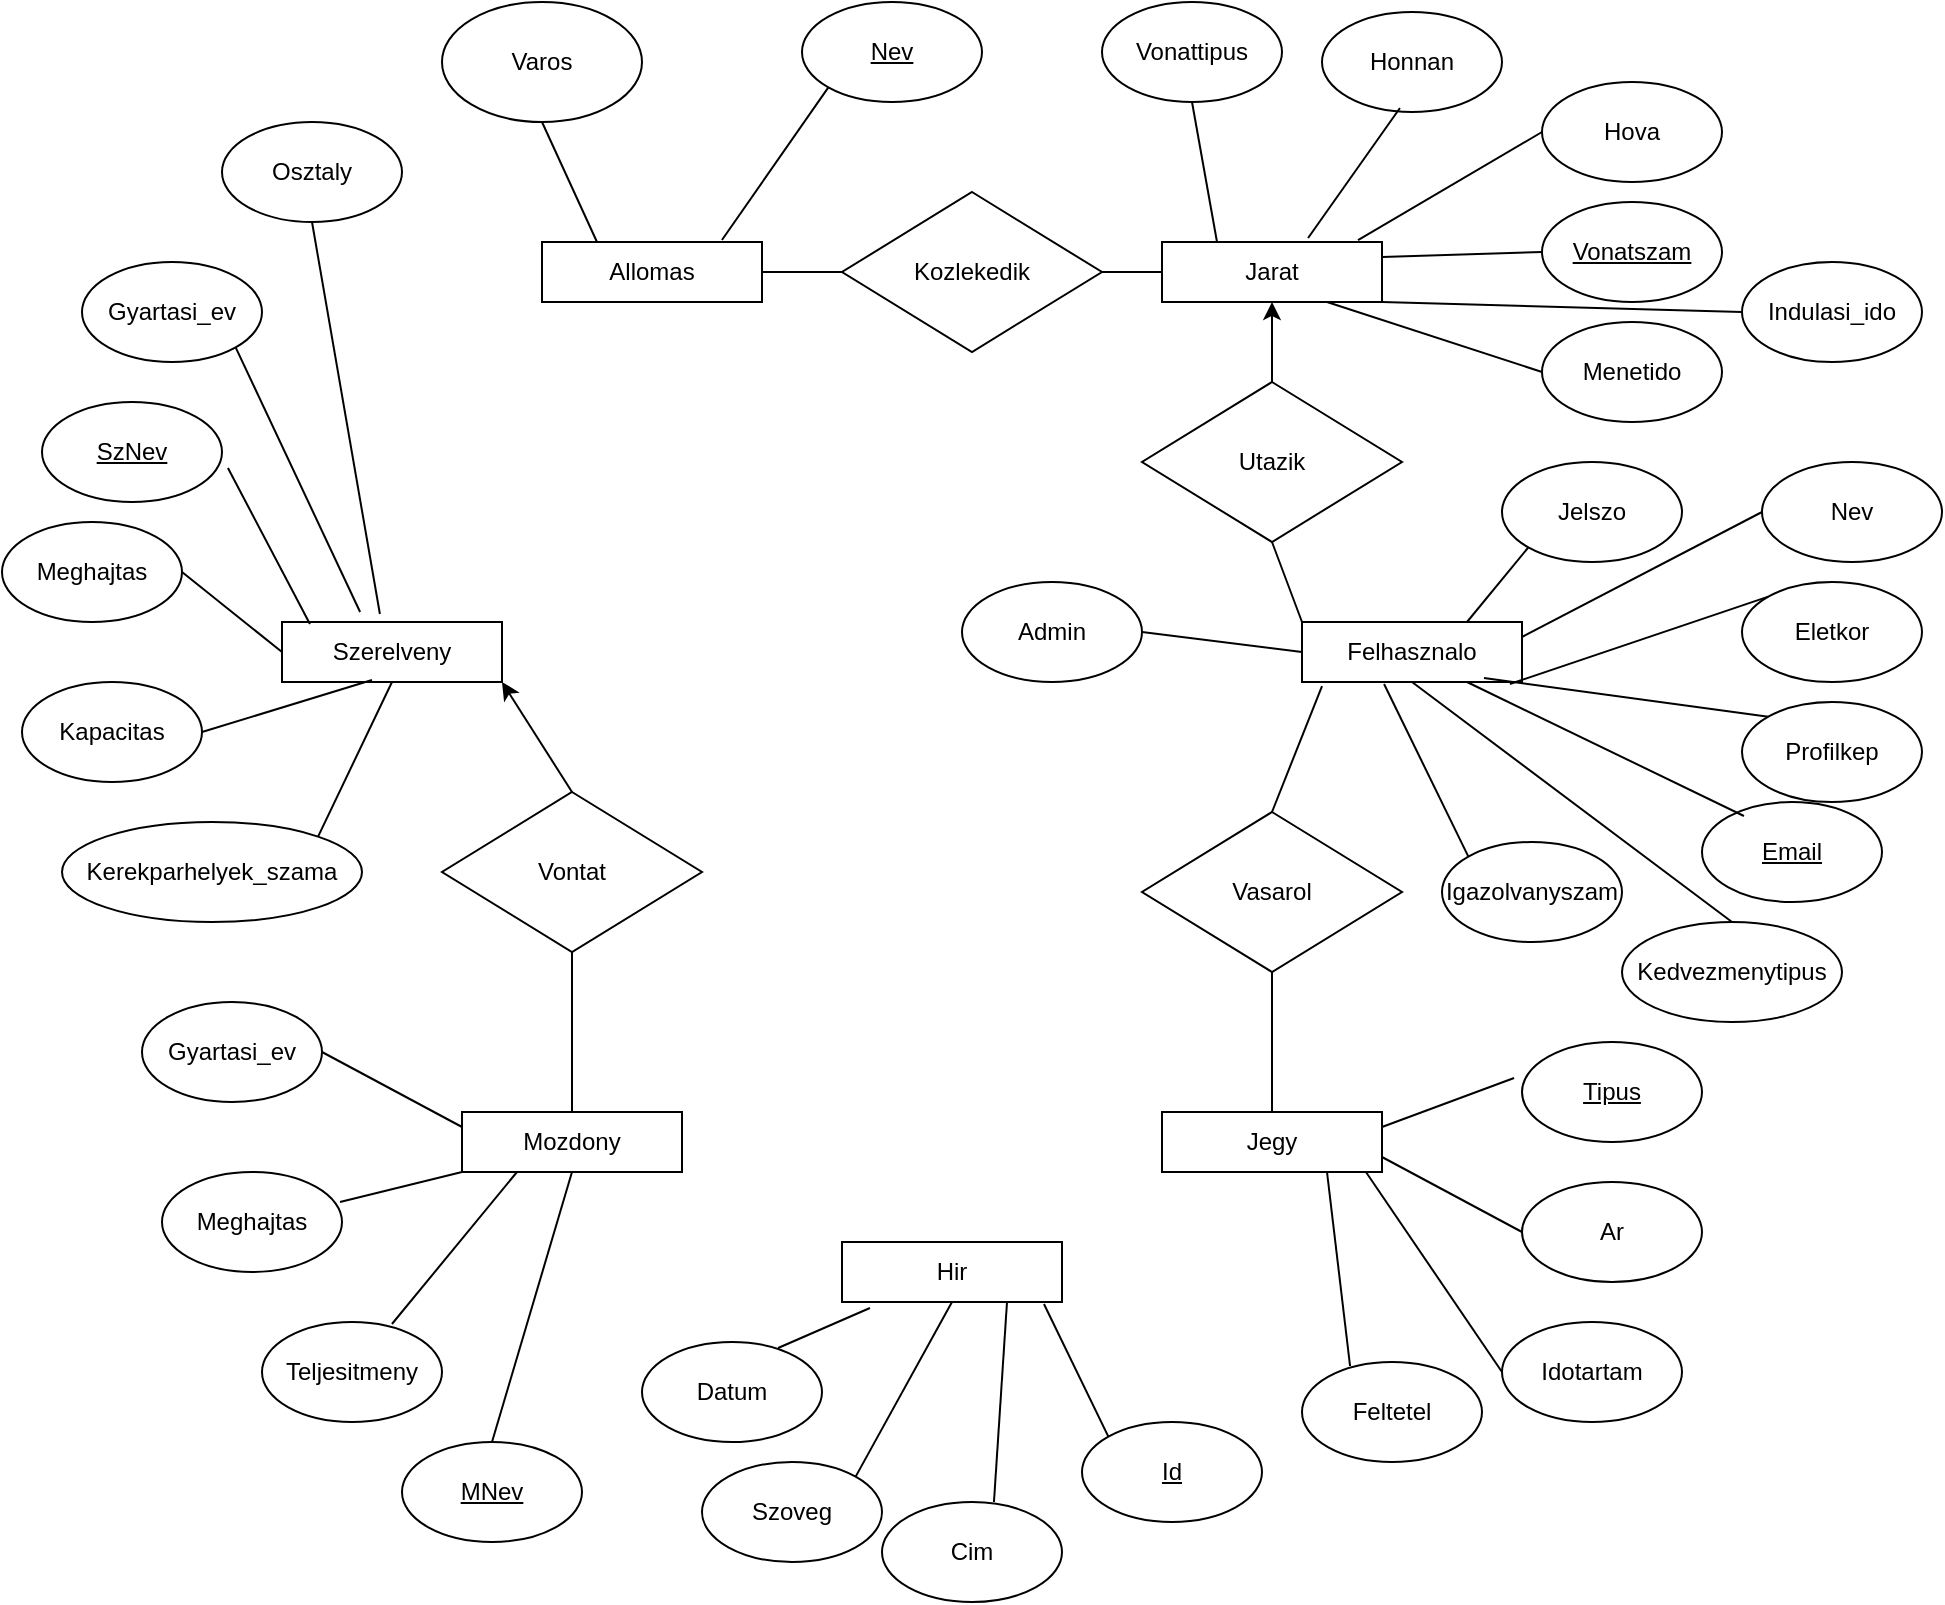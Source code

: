<mxfile version="22.1.2" type="device">
  <diagram name="1 oldal" id="36wSKTNMPmUcTjD_YmkS">
    <mxGraphModel dx="1802" dy="620" grid="1" gridSize="10" guides="1" tooltips="1" connect="1" arrows="1" fold="1" page="1" pageScale="1" pageWidth="827" pageHeight="1169" math="0" shadow="0">
      <root>
        <mxCell id="0" />
        <mxCell id="1" parent="0" />
        <mxCell id="YrC1Zh7UfG_3kBupLFQ--1" value="Allomas" style="rounded=0;whiteSpace=wrap;html=1;" parent="1" vertex="1">
          <mxGeometry x="170" y="150" width="110" height="30" as="geometry" />
        </mxCell>
        <mxCell id="YrC1Zh7UfG_3kBupLFQ--2" value="Varos" style="ellipse;whiteSpace=wrap;html=1;" parent="1" vertex="1">
          <mxGeometry x="120" y="30" width="100" height="60" as="geometry" />
        </mxCell>
        <mxCell id="YrC1Zh7UfG_3kBupLFQ--3" value="Nev" style="ellipse;whiteSpace=wrap;html=1;fontStyle=4" parent="1" vertex="1">
          <mxGeometry x="300" y="30" width="90" height="50" as="geometry" />
        </mxCell>
        <mxCell id="YrC1Zh7UfG_3kBupLFQ--4" value="" style="endArrow=none;html=1;rounded=0;entryX=0.5;entryY=1;entryDx=0;entryDy=0;exitX=0.25;exitY=0;exitDx=0;exitDy=0;" parent="1" source="YrC1Zh7UfG_3kBupLFQ--1" target="YrC1Zh7UfG_3kBupLFQ--2" edge="1">
          <mxGeometry width="50" height="50" relative="1" as="geometry">
            <mxPoint x="560" y="450" as="sourcePoint" />
            <mxPoint x="610" y="400" as="targetPoint" />
          </mxGeometry>
        </mxCell>
        <mxCell id="YrC1Zh7UfG_3kBupLFQ--5" value="" style="endArrow=none;html=1;rounded=0;exitX=0.818;exitY=-0.033;exitDx=0;exitDy=0;exitPerimeter=0;entryX=0;entryY=1;entryDx=0;entryDy=0;" parent="1" source="YrC1Zh7UfG_3kBupLFQ--1" target="YrC1Zh7UfG_3kBupLFQ--3" edge="1">
          <mxGeometry width="50" height="50" relative="1" as="geometry">
            <mxPoint x="560" y="450" as="sourcePoint" />
            <mxPoint x="610" y="400" as="targetPoint" />
          </mxGeometry>
        </mxCell>
        <mxCell id="YrC1Zh7UfG_3kBupLFQ--6" value="Jarat" style="rounded=0;whiteSpace=wrap;html=1;" parent="1" vertex="1">
          <mxGeometry x="480" y="150" width="110" height="30" as="geometry" />
        </mxCell>
        <mxCell id="YrC1Zh7UfG_3kBupLFQ--7" value="Honnan" style="ellipse;whiteSpace=wrap;html=1;fontStyle=0" parent="1" vertex="1">
          <mxGeometry x="560" y="35" width="90" height="50" as="geometry" />
        </mxCell>
        <mxCell id="YrC1Zh7UfG_3kBupLFQ--8" value="Hova" style="ellipse;whiteSpace=wrap;html=1;fontStyle=0" parent="1" vertex="1">
          <mxGeometry x="670" y="70" width="90" height="50" as="geometry" />
        </mxCell>
        <mxCell id="YrC1Zh7UfG_3kBupLFQ--9" value="Vonatszam" style="ellipse;whiteSpace=wrap;html=1;fontStyle=4" parent="1" vertex="1">
          <mxGeometry x="670" y="130" width="90" height="50" as="geometry" />
        </mxCell>
        <mxCell id="YrC1Zh7UfG_3kBupLFQ--10" value="Indulasi_ido" style="ellipse;whiteSpace=wrap;html=1;fontStyle=0" parent="1" vertex="1">
          <mxGeometry x="770" y="160" width="90" height="50" as="geometry" />
        </mxCell>
        <mxCell id="YrC1Zh7UfG_3kBupLFQ--11" value="Menetido" style="ellipse;whiteSpace=wrap;html=1;" parent="1" vertex="1">
          <mxGeometry x="670" y="190" width="90" height="50" as="geometry" />
        </mxCell>
        <mxCell id="YrC1Zh7UfG_3kBupLFQ--12" value="Vonattipus" style="ellipse;whiteSpace=wrap;html=1;" parent="1" vertex="1">
          <mxGeometry x="450" y="30" width="90" height="50" as="geometry" />
        </mxCell>
        <mxCell id="YrC1Zh7UfG_3kBupLFQ--13" value="" style="endArrow=none;html=1;rounded=0;entryX=0.5;entryY=1;entryDx=0;entryDy=0;exitX=0.25;exitY=0;exitDx=0;exitDy=0;" parent="1" source="YrC1Zh7UfG_3kBupLFQ--6" target="YrC1Zh7UfG_3kBupLFQ--12" edge="1">
          <mxGeometry width="50" height="50" relative="1" as="geometry">
            <mxPoint x="560" y="450" as="sourcePoint" />
            <mxPoint x="610" y="400" as="targetPoint" />
          </mxGeometry>
        </mxCell>
        <mxCell id="YrC1Zh7UfG_3kBupLFQ--14" value="" style="endArrow=none;html=1;rounded=0;entryX=0.433;entryY=0.96;entryDx=0;entryDy=0;entryPerimeter=0;exitX=0.664;exitY=-0.067;exitDx=0;exitDy=0;exitPerimeter=0;" parent="1" source="YrC1Zh7UfG_3kBupLFQ--6" target="YrC1Zh7UfG_3kBupLFQ--7" edge="1">
          <mxGeometry width="50" height="50" relative="1" as="geometry">
            <mxPoint x="560" y="450" as="sourcePoint" />
            <mxPoint x="610" y="400" as="targetPoint" />
          </mxGeometry>
        </mxCell>
        <mxCell id="YrC1Zh7UfG_3kBupLFQ--15" value="" style="endArrow=none;html=1;rounded=0;entryX=0;entryY=0.5;entryDx=0;entryDy=0;exitX=0.891;exitY=-0.033;exitDx=0;exitDy=0;exitPerimeter=0;" parent="1" source="YrC1Zh7UfG_3kBupLFQ--6" target="YrC1Zh7UfG_3kBupLFQ--8" edge="1">
          <mxGeometry width="50" height="50" relative="1" as="geometry">
            <mxPoint x="560" y="450" as="sourcePoint" />
            <mxPoint x="610" y="400" as="targetPoint" />
          </mxGeometry>
        </mxCell>
        <mxCell id="YrC1Zh7UfG_3kBupLFQ--16" value="" style="endArrow=none;html=1;rounded=0;entryX=0;entryY=0.5;entryDx=0;entryDy=0;exitX=1;exitY=0.25;exitDx=0;exitDy=0;" parent="1" source="YrC1Zh7UfG_3kBupLFQ--6" target="YrC1Zh7UfG_3kBupLFQ--9" edge="1">
          <mxGeometry width="50" height="50" relative="1" as="geometry">
            <mxPoint x="560" y="450" as="sourcePoint" />
            <mxPoint x="610" y="400" as="targetPoint" />
          </mxGeometry>
        </mxCell>
        <mxCell id="YrC1Zh7UfG_3kBupLFQ--17" value="" style="endArrow=none;html=1;rounded=0;entryX=0;entryY=0.5;entryDx=0;entryDy=0;exitX=0.75;exitY=1;exitDx=0;exitDy=0;" parent="1" source="YrC1Zh7UfG_3kBupLFQ--6" target="YrC1Zh7UfG_3kBupLFQ--11" edge="1">
          <mxGeometry width="50" height="50" relative="1" as="geometry">
            <mxPoint x="560" y="450" as="sourcePoint" />
            <mxPoint x="610" y="400" as="targetPoint" />
          </mxGeometry>
        </mxCell>
        <mxCell id="YrC1Zh7UfG_3kBupLFQ--18" value="" style="endArrow=none;html=1;rounded=0;entryX=0;entryY=0.5;entryDx=0;entryDy=0;exitX=1;exitY=1;exitDx=0;exitDy=0;" parent="1" source="YrC1Zh7UfG_3kBupLFQ--6" target="YrC1Zh7UfG_3kBupLFQ--10" edge="1">
          <mxGeometry width="50" height="50" relative="1" as="geometry">
            <mxPoint x="560" y="450" as="sourcePoint" />
            <mxPoint x="610" y="400" as="targetPoint" />
          </mxGeometry>
        </mxCell>
        <mxCell id="YrC1Zh7UfG_3kBupLFQ--19" value="Felhasznalo" style="rounded=0;whiteSpace=wrap;html=1;" parent="1" vertex="1">
          <mxGeometry x="550" y="340" width="110" height="30" as="geometry" />
        </mxCell>
        <mxCell id="YrC1Zh7UfG_3kBupLFQ--20" value="Nev" style="ellipse;whiteSpace=wrap;html=1;" parent="1" vertex="1">
          <mxGeometry x="780" y="260" width="90" height="50" as="geometry" />
        </mxCell>
        <mxCell id="YrC1Zh7UfG_3kBupLFQ--21" value="Eletkor" style="ellipse;whiteSpace=wrap;html=1;" parent="1" vertex="1">
          <mxGeometry x="770" y="320" width="90" height="50" as="geometry" />
        </mxCell>
        <mxCell id="YrC1Zh7UfG_3kBupLFQ--22" value="Email" style="ellipse;whiteSpace=wrap;html=1;fontStyle=4" parent="1" vertex="1">
          <mxGeometry x="750" y="430" width="90" height="50" as="geometry" />
        </mxCell>
        <mxCell id="YrC1Zh7UfG_3kBupLFQ--23" value="Kedvezmenytipus" style="ellipse;whiteSpace=wrap;html=1;" parent="1" vertex="1">
          <mxGeometry x="710" y="490" width="110" height="50" as="geometry" />
        </mxCell>
        <mxCell id="YrC1Zh7UfG_3kBupLFQ--24" value="Igazolvanyszam" style="ellipse;whiteSpace=wrap;html=1;" parent="1" vertex="1">
          <mxGeometry x="620" y="450" width="90" height="50" as="geometry" />
        </mxCell>
        <mxCell id="YrC1Zh7UfG_3kBupLFQ--25" value="Profilkep" style="ellipse;whiteSpace=wrap;html=1;" parent="1" vertex="1">
          <mxGeometry x="770" y="380" width="90" height="50" as="geometry" />
        </mxCell>
        <mxCell id="YrC1Zh7UfG_3kBupLFQ--26" value="" style="endArrow=none;html=1;rounded=0;entryX=0;entryY=0.5;entryDx=0;entryDy=0;exitX=1;exitY=0.25;exitDx=0;exitDy=0;" parent="1" source="YrC1Zh7UfG_3kBupLFQ--19" target="YrC1Zh7UfG_3kBupLFQ--20" edge="1">
          <mxGeometry width="50" height="50" relative="1" as="geometry">
            <mxPoint x="560" y="450" as="sourcePoint" />
            <mxPoint x="610" y="400" as="targetPoint" />
          </mxGeometry>
        </mxCell>
        <mxCell id="YrC1Zh7UfG_3kBupLFQ--27" value="" style="endArrow=none;html=1;rounded=0;entryX=0;entryY=0;entryDx=0;entryDy=0;exitX=0.945;exitY=1.033;exitDx=0;exitDy=0;exitPerimeter=0;" parent="1" source="YrC1Zh7UfG_3kBupLFQ--19" target="YrC1Zh7UfG_3kBupLFQ--21" edge="1">
          <mxGeometry width="50" height="50" relative="1" as="geometry">
            <mxPoint x="560" y="450" as="sourcePoint" />
            <mxPoint x="610" y="400" as="targetPoint" />
          </mxGeometry>
        </mxCell>
        <mxCell id="YrC1Zh7UfG_3kBupLFQ--28" value="" style="endArrow=none;html=1;rounded=0;entryX=0;entryY=0;entryDx=0;entryDy=0;exitX=0.827;exitY=0.933;exitDx=0;exitDy=0;exitPerimeter=0;" parent="1" source="YrC1Zh7UfG_3kBupLFQ--19" target="YrC1Zh7UfG_3kBupLFQ--25" edge="1">
          <mxGeometry width="50" height="50" relative="1" as="geometry">
            <mxPoint x="560" y="450" as="sourcePoint" />
            <mxPoint x="610" y="400" as="targetPoint" />
          </mxGeometry>
        </mxCell>
        <mxCell id="YrC1Zh7UfG_3kBupLFQ--29" value="" style="endArrow=none;html=1;rounded=0;entryX=0.233;entryY=0.14;entryDx=0;entryDy=0;entryPerimeter=0;exitX=0.75;exitY=1;exitDx=0;exitDy=0;" parent="1" source="YrC1Zh7UfG_3kBupLFQ--19" target="YrC1Zh7UfG_3kBupLFQ--22" edge="1">
          <mxGeometry width="50" height="50" relative="1" as="geometry">
            <mxPoint x="560" y="450" as="sourcePoint" />
            <mxPoint x="610" y="400" as="targetPoint" />
          </mxGeometry>
        </mxCell>
        <mxCell id="YrC1Zh7UfG_3kBupLFQ--30" value="" style="endArrow=none;html=1;rounded=0;exitX=0.5;exitY=0;exitDx=0;exitDy=0;entryX=0.5;entryY=1;entryDx=0;entryDy=0;" parent="1" source="YrC1Zh7UfG_3kBupLFQ--23" target="YrC1Zh7UfG_3kBupLFQ--19" edge="1">
          <mxGeometry width="50" height="50" relative="1" as="geometry">
            <mxPoint x="560" y="450" as="sourcePoint" />
            <mxPoint x="610" y="400" as="targetPoint" />
          </mxGeometry>
        </mxCell>
        <mxCell id="YrC1Zh7UfG_3kBupLFQ--31" value="" style="endArrow=none;html=1;rounded=0;entryX=0.373;entryY=1.033;entryDx=0;entryDy=0;entryPerimeter=0;exitX=0;exitY=0;exitDx=0;exitDy=0;" parent="1" source="YrC1Zh7UfG_3kBupLFQ--24" target="YrC1Zh7UfG_3kBupLFQ--19" edge="1">
          <mxGeometry width="50" height="50" relative="1" as="geometry">
            <mxPoint x="640" y="447" as="sourcePoint" />
            <mxPoint x="610" y="400" as="targetPoint" />
          </mxGeometry>
        </mxCell>
        <mxCell id="YrC1Zh7UfG_3kBupLFQ--33" value="Jegy" style="rounded=0;whiteSpace=wrap;html=1;" parent="1" vertex="1">
          <mxGeometry x="480" y="585" width="110" height="30" as="geometry" />
        </mxCell>
        <mxCell id="YrC1Zh7UfG_3kBupLFQ--35" value="Tipus" style="ellipse;whiteSpace=wrap;html=1;fontStyle=4" parent="1" vertex="1">
          <mxGeometry x="660" y="550" width="90" height="50" as="geometry" />
        </mxCell>
        <mxCell id="YrC1Zh7UfG_3kBupLFQ--36" value="Ar" style="ellipse;whiteSpace=wrap;html=1;" parent="1" vertex="1">
          <mxGeometry x="660" y="620" width="90" height="50" as="geometry" />
        </mxCell>
        <mxCell id="YrC1Zh7UfG_3kBupLFQ--37" value="Feltetel" style="ellipse;whiteSpace=wrap;html=1;" parent="1" vertex="1">
          <mxGeometry x="550" y="710" width="90" height="50" as="geometry" />
        </mxCell>
        <mxCell id="YrC1Zh7UfG_3kBupLFQ--38" value="Idotartam" style="ellipse;whiteSpace=wrap;html=1;" parent="1" vertex="1">
          <mxGeometry x="650" y="690" width="90" height="50" as="geometry" />
        </mxCell>
        <mxCell id="YrC1Zh7UfG_3kBupLFQ--39" value="" style="endArrow=none;html=1;rounded=0;entryX=-0.044;entryY=0.36;entryDx=0;entryDy=0;entryPerimeter=0;exitX=1;exitY=0.25;exitDx=0;exitDy=0;" parent="1" source="YrC1Zh7UfG_3kBupLFQ--33" target="YrC1Zh7UfG_3kBupLFQ--35" edge="1">
          <mxGeometry width="50" height="50" relative="1" as="geometry">
            <mxPoint x="560" y="450" as="sourcePoint" />
            <mxPoint x="610" y="400" as="targetPoint" />
          </mxGeometry>
        </mxCell>
        <mxCell id="YrC1Zh7UfG_3kBupLFQ--40" value="" style="endArrow=none;html=1;rounded=0;entryX=0;entryY=0.5;entryDx=0;entryDy=0;exitX=1;exitY=0.75;exitDx=0;exitDy=0;" parent="1" source="YrC1Zh7UfG_3kBupLFQ--33" target="YrC1Zh7UfG_3kBupLFQ--36" edge="1">
          <mxGeometry width="50" height="50" relative="1" as="geometry">
            <mxPoint x="560" y="450" as="sourcePoint" />
            <mxPoint x="610" y="400" as="targetPoint" />
          </mxGeometry>
        </mxCell>
        <mxCell id="YrC1Zh7UfG_3kBupLFQ--41" value="" style="endArrow=none;html=1;rounded=0;entryX=0;entryY=0.5;entryDx=0;entryDy=0;exitX=0.927;exitY=1;exitDx=0;exitDy=0;exitPerimeter=0;" parent="1" source="YrC1Zh7UfG_3kBupLFQ--33" target="YrC1Zh7UfG_3kBupLFQ--38" edge="1">
          <mxGeometry width="50" height="50" relative="1" as="geometry">
            <mxPoint x="560" y="450" as="sourcePoint" />
            <mxPoint x="610" y="400" as="targetPoint" />
          </mxGeometry>
        </mxCell>
        <mxCell id="YrC1Zh7UfG_3kBupLFQ--42" value="" style="endArrow=none;html=1;rounded=0;entryX=0.267;entryY=0.04;entryDx=0;entryDy=0;entryPerimeter=0;exitX=0.75;exitY=1;exitDx=0;exitDy=0;" parent="1" source="YrC1Zh7UfG_3kBupLFQ--33" target="YrC1Zh7UfG_3kBupLFQ--37" edge="1">
          <mxGeometry width="50" height="50" relative="1" as="geometry">
            <mxPoint x="560" y="450" as="sourcePoint" />
            <mxPoint x="610" y="400" as="targetPoint" />
          </mxGeometry>
        </mxCell>
        <mxCell id="YrC1Zh7UfG_3kBupLFQ--43" value="Hir" style="rounded=0;whiteSpace=wrap;html=1;" parent="1" vertex="1">
          <mxGeometry x="320" y="650" width="110" height="30" as="geometry" />
        </mxCell>
        <mxCell id="YrC1Zh7UfG_3kBupLFQ--44" value="Cim" style="ellipse;whiteSpace=wrap;html=1;" parent="1" vertex="1">
          <mxGeometry x="340" y="780" width="90" height="50" as="geometry" />
        </mxCell>
        <mxCell id="YrC1Zh7UfG_3kBupLFQ--45" value="Szoveg" style="ellipse;whiteSpace=wrap;html=1;" parent="1" vertex="1">
          <mxGeometry x="250" y="760" width="90" height="50" as="geometry" />
        </mxCell>
        <mxCell id="YrC1Zh7UfG_3kBupLFQ--46" value="Datum" style="ellipse;whiteSpace=wrap;html=1;" parent="1" vertex="1">
          <mxGeometry x="220" y="700" width="90" height="50" as="geometry" />
        </mxCell>
        <mxCell id="YrC1Zh7UfG_3kBupLFQ--47" value="Id" style="ellipse;whiteSpace=wrap;html=1;fontStyle=4" parent="1" vertex="1">
          <mxGeometry x="440" y="740" width="90" height="50" as="geometry" />
        </mxCell>
        <mxCell id="YrC1Zh7UfG_3kBupLFQ--48" value="" style="endArrow=none;html=1;rounded=0;exitX=0.756;exitY=0.06;exitDx=0;exitDy=0;exitPerimeter=0;entryX=0.127;entryY=1.1;entryDx=0;entryDy=0;entryPerimeter=0;" parent="1" source="YrC1Zh7UfG_3kBupLFQ--46" target="YrC1Zh7UfG_3kBupLFQ--43" edge="1">
          <mxGeometry width="50" height="50" relative="1" as="geometry">
            <mxPoint x="560" y="550" as="sourcePoint" />
            <mxPoint x="610" y="500" as="targetPoint" />
          </mxGeometry>
        </mxCell>
        <mxCell id="YrC1Zh7UfG_3kBupLFQ--49" value="" style="endArrow=none;html=1;rounded=0;exitX=1;exitY=0;exitDx=0;exitDy=0;entryX=0.5;entryY=1;entryDx=0;entryDy=0;" parent="1" source="YrC1Zh7UfG_3kBupLFQ--45" target="YrC1Zh7UfG_3kBupLFQ--43" edge="1">
          <mxGeometry width="50" height="50" relative="1" as="geometry">
            <mxPoint x="560" y="550" as="sourcePoint" />
            <mxPoint x="610" y="500" as="targetPoint" />
          </mxGeometry>
        </mxCell>
        <mxCell id="YrC1Zh7UfG_3kBupLFQ--50" value="" style="endArrow=none;html=1;rounded=0;exitX=0.622;exitY=0;exitDx=0;exitDy=0;exitPerimeter=0;entryX=0.75;entryY=1;entryDx=0;entryDy=0;" parent="1" source="YrC1Zh7UfG_3kBupLFQ--44" target="YrC1Zh7UfG_3kBupLFQ--43" edge="1">
          <mxGeometry width="50" height="50" relative="1" as="geometry">
            <mxPoint x="560" y="550" as="sourcePoint" />
            <mxPoint x="610" y="500" as="targetPoint" />
          </mxGeometry>
        </mxCell>
        <mxCell id="YrC1Zh7UfG_3kBupLFQ--51" value="" style="endArrow=none;html=1;rounded=0;exitX=0;exitY=0;exitDx=0;exitDy=0;entryX=0.918;entryY=1.033;entryDx=0;entryDy=0;entryPerimeter=0;" parent="1" source="YrC1Zh7UfG_3kBupLFQ--47" target="YrC1Zh7UfG_3kBupLFQ--43" edge="1">
          <mxGeometry width="50" height="50" relative="1" as="geometry">
            <mxPoint x="560" y="550" as="sourcePoint" />
            <mxPoint x="610" y="500" as="targetPoint" />
          </mxGeometry>
        </mxCell>
        <mxCell id="YrC1Zh7UfG_3kBupLFQ--53" value="Mozdony" style="rounded=0;whiteSpace=wrap;html=1;" parent="1" vertex="1">
          <mxGeometry x="130" y="585" width="110" height="30" as="geometry" />
        </mxCell>
        <mxCell id="YrC1Zh7UfG_3kBupLFQ--55" value="Gyartasi_ev" style="ellipse;whiteSpace=wrap;html=1;" parent="1" vertex="1">
          <mxGeometry x="-30" y="530" width="90" height="50" as="geometry" />
        </mxCell>
        <mxCell id="YrC1Zh7UfG_3kBupLFQ--56" value="Meghajtas" style="ellipse;whiteSpace=wrap;html=1;" parent="1" vertex="1">
          <mxGeometry x="-20" y="615" width="90" height="50" as="geometry" />
        </mxCell>
        <mxCell id="YrC1Zh7UfG_3kBupLFQ--57" value="Teljesitmeny" style="ellipse;whiteSpace=wrap;html=1;" parent="1" vertex="1">
          <mxGeometry x="30" y="690" width="90" height="50" as="geometry" />
        </mxCell>
        <mxCell id="YrC1Zh7UfG_3kBupLFQ--58" value="MNev" style="ellipse;whiteSpace=wrap;html=1;fontStyle=4" parent="1" vertex="1">
          <mxGeometry x="100" y="750" width="90" height="50" as="geometry" />
        </mxCell>
        <mxCell id="YrC1Zh7UfG_3kBupLFQ--59" value="" style="endArrow=none;html=1;rounded=0;exitX=0.5;exitY=0;exitDx=0;exitDy=0;entryX=0.5;entryY=1;entryDx=0;entryDy=0;" parent="1" source="YrC1Zh7UfG_3kBupLFQ--58" target="YrC1Zh7UfG_3kBupLFQ--53" edge="1">
          <mxGeometry width="50" height="50" relative="1" as="geometry">
            <mxPoint x="560" y="550" as="sourcePoint" />
            <mxPoint x="610" y="500" as="targetPoint" />
          </mxGeometry>
        </mxCell>
        <mxCell id="YrC1Zh7UfG_3kBupLFQ--60" value="" style="endArrow=none;html=1;rounded=0;exitX=0.722;exitY=0.02;exitDx=0;exitDy=0;exitPerimeter=0;entryX=0.25;entryY=1;entryDx=0;entryDy=0;" parent="1" source="YrC1Zh7UfG_3kBupLFQ--57" target="YrC1Zh7UfG_3kBupLFQ--53" edge="1">
          <mxGeometry width="50" height="50" relative="1" as="geometry">
            <mxPoint x="560" y="550" as="sourcePoint" />
            <mxPoint x="610" y="500" as="targetPoint" />
          </mxGeometry>
        </mxCell>
        <mxCell id="YrC1Zh7UfG_3kBupLFQ--61" value="" style="endArrow=none;html=1;rounded=0;exitX=0.989;exitY=0.3;exitDx=0;exitDy=0;exitPerimeter=0;entryX=0;entryY=1;entryDx=0;entryDy=0;" parent="1" source="YrC1Zh7UfG_3kBupLFQ--56" target="YrC1Zh7UfG_3kBupLFQ--53" edge="1">
          <mxGeometry width="50" height="50" relative="1" as="geometry">
            <mxPoint x="560" y="550" as="sourcePoint" />
            <mxPoint x="610" y="500" as="targetPoint" />
          </mxGeometry>
        </mxCell>
        <mxCell id="YrC1Zh7UfG_3kBupLFQ--62" value="" style="endArrow=none;html=1;rounded=0;exitX=1;exitY=0.5;exitDx=0;exitDy=0;entryX=0;entryY=0.25;entryDx=0;entryDy=0;" parent="1" source="YrC1Zh7UfG_3kBupLFQ--55" target="YrC1Zh7UfG_3kBupLFQ--53" edge="1">
          <mxGeometry width="50" height="50" relative="1" as="geometry">
            <mxPoint x="560" y="550" as="sourcePoint" />
            <mxPoint x="610" y="500" as="targetPoint" />
          </mxGeometry>
        </mxCell>
        <mxCell id="YrC1Zh7UfG_3kBupLFQ--63" value="Szerelveny" style="rounded=0;whiteSpace=wrap;html=1;" parent="1" vertex="1">
          <mxGeometry x="40" y="340" width="110" height="30" as="geometry" />
        </mxCell>
        <mxCell id="YrC1Zh7UfG_3kBupLFQ--64" value="Gyartasi_ev" style="ellipse;whiteSpace=wrap;html=1;" parent="1" vertex="1">
          <mxGeometry x="-60" y="160" width="90" height="50" as="geometry" />
        </mxCell>
        <mxCell id="YrC1Zh7UfG_3kBupLFQ--65" value="SzNev" style="ellipse;whiteSpace=wrap;html=1;fontStyle=4" parent="1" vertex="1">
          <mxGeometry x="-80" y="230" width="90" height="50" as="geometry" />
        </mxCell>
        <mxCell id="YrC1Zh7UfG_3kBupLFQ--66" value="Meghajtas" style="ellipse;whiteSpace=wrap;html=1;" parent="1" vertex="1">
          <mxGeometry x="-100" y="290" width="90" height="50" as="geometry" />
        </mxCell>
        <mxCell id="YrC1Zh7UfG_3kBupLFQ--67" value="Kapacitas" style="ellipse;whiteSpace=wrap;html=1;" parent="1" vertex="1">
          <mxGeometry x="-90" y="370" width="90" height="50" as="geometry" />
        </mxCell>
        <mxCell id="YrC1Zh7UfG_3kBupLFQ--68" value="Kerekparhelyek_szama" style="ellipse;whiteSpace=wrap;html=1;" parent="1" vertex="1">
          <mxGeometry x="-70" y="440" width="150" height="50" as="geometry" />
        </mxCell>
        <mxCell id="YrC1Zh7UfG_3kBupLFQ--69" value="Osztaly" style="ellipse;whiteSpace=wrap;html=1;" parent="1" vertex="1">
          <mxGeometry x="10" y="90" width="90" height="50" as="geometry" />
        </mxCell>
        <mxCell id="YrC1Zh7UfG_3kBupLFQ--70" value="" style="endArrow=none;html=1;rounded=0;exitX=1;exitY=0;exitDx=0;exitDy=0;entryX=0.5;entryY=1;entryDx=0;entryDy=0;" parent="1" source="YrC1Zh7UfG_3kBupLFQ--68" target="YrC1Zh7UfG_3kBupLFQ--63" edge="1">
          <mxGeometry width="50" height="50" relative="1" as="geometry">
            <mxPoint x="580" y="460" as="sourcePoint" />
            <mxPoint x="630" y="410" as="targetPoint" />
          </mxGeometry>
        </mxCell>
        <mxCell id="YrC1Zh7UfG_3kBupLFQ--71" value="" style="endArrow=none;html=1;rounded=0;exitX=1;exitY=0.5;exitDx=0;exitDy=0;entryX=0.409;entryY=0.967;entryDx=0;entryDy=0;entryPerimeter=0;" parent="1" source="YrC1Zh7UfG_3kBupLFQ--67" target="YrC1Zh7UfG_3kBupLFQ--63" edge="1">
          <mxGeometry width="50" height="50" relative="1" as="geometry">
            <mxPoint x="580" y="460" as="sourcePoint" />
            <mxPoint x="630" y="410" as="targetPoint" />
          </mxGeometry>
        </mxCell>
        <mxCell id="YrC1Zh7UfG_3kBupLFQ--72" value="" style="endArrow=none;html=1;rounded=0;exitX=1;exitY=0.5;exitDx=0;exitDy=0;entryX=0;entryY=0.5;entryDx=0;entryDy=0;" parent="1" source="YrC1Zh7UfG_3kBupLFQ--66" target="YrC1Zh7UfG_3kBupLFQ--63" edge="1">
          <mxGeometry width="50" height="50" relative="1" as="geometry">
            <mxPoint x="580" y="460" as="sourcePoint" />
            <mxPoint x="630" y="410" as="targetPoint" />
          </mxGeometry>
        </mxCell>
        <mxCell id="YrC1Zh7UfG_3kBupLFQ--73" value="" style="endArrow=none;html=1;rounded=0;exitX=1.033;exitY=0.66;exitDx=0;exitDy=0;exitPerimeter=0;entryX=0.127;entryY=0.033;entryDx=0;entryDy=0;entryPerimeter=0;" parent="1" source="YrC1Zh7UfG_3kBupLFQ--65" target="YrC1Zh7UfG_3kBupLFQ--63" edge="1">
          <mxGeometry width="50" height="50" relative="1" as="geometry">
            <mxPoint x="580" y="460" as="sourcePoint" />
            <mxPoint x="630" y="410" as="targetPoint" />
          </mxGeometry>
        </mxCell>
        <mxCell id="YrC1Zh7UfG_3kBupLFQ--74" value="" style="endArrow=none;html=1;rounded=0;exitX=1;exitY=1;exitDx=0;exitDy=0;entryX=0.355;entryY=-0.167;entryDx=0;entryDy=0;entryPerimeter=0;" parent="1" source="YrC1Zh7UfG_3kBupLFQ--64" target="YrC1Zh7UfG_3kBupLFQ--63" edge="1">
          <mxGeometry width="50" height="50" relative="1" as="geometry">
            <mxPoint x="580" y="460" as="sourcePoint" />
            <mxPoint x="630" y="410" as="targetPoint" />
          </mxGeometry>
        </mxCell>
        <mxCell id="YrC1Zh7UfG_3kBupLFQ--75" value="" style="endArrow=none;html=1;rounded=0;exitX=0.5;exitY=1;exitDx=0;exitDy=0;entryX=0.445;entryY=-0.133;entryDx=0;entryDy=0;entryPerimeter=0;" parent="1" source="YrC1Zh7UfG_3kBupLFQ--69" target="YrC1Zh7UfG_3kBupLFQ--63" edge="1">
          <mxGeometry width="50" height="50" relative="1" as="geometry">
            <mxPoint x="580" y="460" as="sourcePoint" />
            <mxPoint x="630" y="410" as="targetPoint" />
          </mxGeometry>
        </mxCell>
        <mxCell id="YrC1Zh7UfG_3kBupLFQ--76" value="Vasarol" style="rhombus;whiteSpace=wrap;html=1;" parent="1" vertex="1">
          <mxGeometry x="470" y="435" width="130" height="80" as="geometry" />
        </mxCell>
        <mxCell id="YrC1Zh7UfG_3kBupLFQ--77" value="" style="endArrow=none;html=1;rounded=0;entryX=0.5;entryY=0;entryDx=0;entryDy=0;exitX=0.5;exitY=1;exitDx=0;exitDy=0;endFill=0;" parent="1" source="YrC1Zh7UfG_3kBupLFQ--76" target="YrC1Zh7UfG_3kBupLFQ--33" edge="1">
          <mxGeometry width="50" height="50" relative="1" as="geometry">
            <mxPoint x="580" y="460" as="sourcePoint" />
            <mxPoint x="630" y="410" as="targetPoint" />
          </mxGeometry>
        </mxCell>
        <mxCell id="YrC1Zh7UfG_3kBupLFQ--78" value="" style="endArrow=none;html=1;rounded=0;entryX=0.091;entryY=1.067;entryDx=0;entryDy=0;exitX=0.5;exitY=0;exitDx=0;exitDy=0;endFill=0;entryPerimeter=0;" parent="1" source="YrC1Zh7UfG_3kBupLFQ--76" target="YrC1Zh7UfG_3kBupLFQ--19" edge="1">
          <mxGeometry width="50" height="50" relative="1" as="geometry">
            <mxPoint x="580" y="460" as="sourcePoint" />
            <mxPoint x="630" y="410" as="targetPoint" />
          </mxGeometry>
        </mxCell>
        <mxCell id="YrC1Zh7UfG_3kBupLFQ--79" value="Utazik" style="rhombus;whiteSpace=wrap;html=1;" parent="1" vertex="1">
          <mxGeometry x="470" y="220" width="130" height="80" as="geometry" />
        </mxCell>
        <mxCell id="YrC1Zh7UfG_3kBupLFQ--80" value="" style="endArrow=none;html=1;rounded=0;entryX=0.5;entryY=1;entryDx=0;entryDy=0;exitX=0;exitY=0;exitDx=0;exitDy=0;" parent="1" source="YrC1Zh7UfG_3kBupLFQ--19" target="YrC1Zh7UfG_3kBupLFQ--79" edge="1">
          <mxGeometry width="50" height="50" relative="1" as="geometry">
            <mxPoint x="580" y="460" as="sourcePoint" />
            <mxPoint x="630" y="410" as="targetPoint" />
          </mxGeometry>
        </mxCell>
        <mxCell id="YrC1Zh7UfG_3kBupLFQ--81" value="" style="endArrow=classic;html=1;rounded=0;entryX=0.5;entryY=1;entryDx=0;entryDy=0;exitX=0.5;exitY=0;exitDx=0;exitDy=0;" parent="1" source="YrC1Zh7UfG_3kBupLFQ--79" target="YrC1Zh7UfG_3kBupLFQ--6" edge="1">
          <mxGeometry width="50" height="50" relative="1" as="geometry">
            <mxPoint x="580" y="460" as="sourcePoint" />
            <mxPoint x="630" y="410" as="targetPoint" />
          </mxGeometry>
        </mxCell>
        <mxCell id="YrC1Zh7UfG_3kBupLFQ--82" value="Kozlekedik" style="rhombus;whiteSpace=wrap;html=1;" parent="1" vertex="1">
          <mxGeometry x="320" y="125" width="130" height="80" as="geometry" />
        </mxCell>
        <mxCell id="YrC1Zh7UfG_3kBupLFQ--83" value="" style="endArrow=none;html=1;rounded=0;entryX=0;entryY=0.5;entryDx=0;entryDy=0;exitX=1;exitY=0.5;exitDx=0;exitDy=0;" parent="1" source="YrC1Zh7UfG_3kBupLFQ--82" target="YrC1Zh7UfG_3kBupLFQ--6" edge="1">
          <mxGeometry width="50" height="50" relative="1" as="geometry">
            <mxPoint x="270" y="300" as="sourcePoint" />
            <mxPoint x="320" y="250" as="targetPoint" />
          </mxGeometry>
        </mxCell>
        <mxCell id="YrC1Zh7UfG_3kBupLFQ--84" value="" style="endArrow=none;html=1;rounded=0;entryX=0;entryY=0.5;entryDx=0;entryDy=0;exitX=1;exitY=0.5;exitDx=0;exitDy=0;" parent="1" source="YrC1Zh7UfG_3kBupLFQ--1" target="YrC1Zh7UfG_3kBupLFQ--82" edge="1">
          <mxGeometry width="50" height="50" relative="1" as="geometry">
            <mxPoint x="580" y="460" as="sourcePoint" />
            <mxPoint x="630" y="410" as="targetPoint" />
          </mxGeometry>
        </mxCell>
        <mxCell id="YrC1Zh7UfG_3kBupLFQ--85" value="Vontat" style="rhombus;whiteSpace=wrap;html=1;" parent="1" vertex="1">
          <mxGeometry x="120" y="425" width="130" height="80" as="geometry" />
        </mxCell>
        <mxCell id="YrC1Zh7UfG_3kBupLFQ--86" value="" style="endArrow=none;html=1;rounded=0;entryX=0.5;entryY=0;entryDx=0;entryDy=0;exitX=0.5;exitY=1;exitDx=0;exitDy=0;" parent="1" source="YrC1Zh7UfG_3kBupLFQ--85" target="YrC1Zh7UfG_3kBupLFQ--53" edge="1">
          <mxGeometry width="50" height="50" relative="1" as="geometry">
            <mxPoint x="580" y="460" as="sourcePoint" />
            <mxPoint x="630" y="410" as="targetPoint" />
          </mxGeometry>
        </mxCell>
        <mxCell id="YrC1Zh7UfG_3kBupLFQ--87" value="" style="endArrow=classic;html=1;rounded=0;entryX=1;entryY=1;entryDx=0;entryDy=0;exitX=0.5;exitY=0;exitDx=0;exitDy=0;" parent="1" source="YrC1Zh7UfG_3kBupLFQ--85" target="YrC1Zh7UfG_3kBupLFQ--63" edge="1">
          <mxGeometry width="50" height="50" relative="1" as="geometry">
            <mxPoint x="580" y="460" as="sourcePoint" />
            <mxPoint x="630" y="410" as="targetPoint" />
          </mxGeometry>
        </mxCell>
        <mxCell id="1Buxtw1wlTR-4f-p3jUH-1" value="Jelszo" style="ellipse;whiteSpace=wrap;html=1;" vertex="1" parent="1">
          <mxGeometry x="650" y="260" width="90" height="50" as="geometry" />
        </mxCell>
        <mxCell id="1Buxtw1wlTR-4f-p3jUH-2" value="" style="endArrow=none;html=1;rounded=0;entryX=0;entryY=1;entryDx=0;entryDy=0;exitX=0.75;exitY=0;exitDx=0;exitDy=0;" edge="1" parent="1" source="YrC1Zh7UfG_3kBupLFQ--19" target="1Buxtw1wlTR-4f-p3jUH-1">
          <mxGeometry width="50" height="50" relative="1" as="geometry">
            <mxPoint x="360" y="390" as="sourcePoint" />
            <mxPoint x="410" y="340" as="targetPoint" />
          </mxGeometry>
        </mxCell>
        <mxCell id="1Buxtw1wlTR-4f-p3jUH-3" value="Admin" style="ellipse;whiteSpace=wrap;html=1;" vertex="1" parent="1">
          <mxGeometry x="380" y="320" width="90" height="50" as="geometry" />
        </mxCell>
        <mxCell id="1Buxtw1wlTR-4f-p3jUH-4" value="" style="endArrow=none;html=1;rounded=0;entryX=1;entryY=0.5;entryDx=0;entryDy=0;exitX=0;exitY=0.5;exitDx=0;exitDy=0;" edge="1" parent="1" source="YrC1Zh7UfG_3kBupLFQ--19" target="1Buxtw1wlTR-4f-p3jUH-3">
          <mxGeometry width="50" height="50" relative="1" as="geometry">
            <mxPoint x="370" y="390" as="sourcePoint" />
            <mxPoint x="420" y="340" as="targetPoint" />
          </mxGeometry>
        </mxCell>
      </root>
    </mxGraphModel>
  </diagram>
</mxfile>
